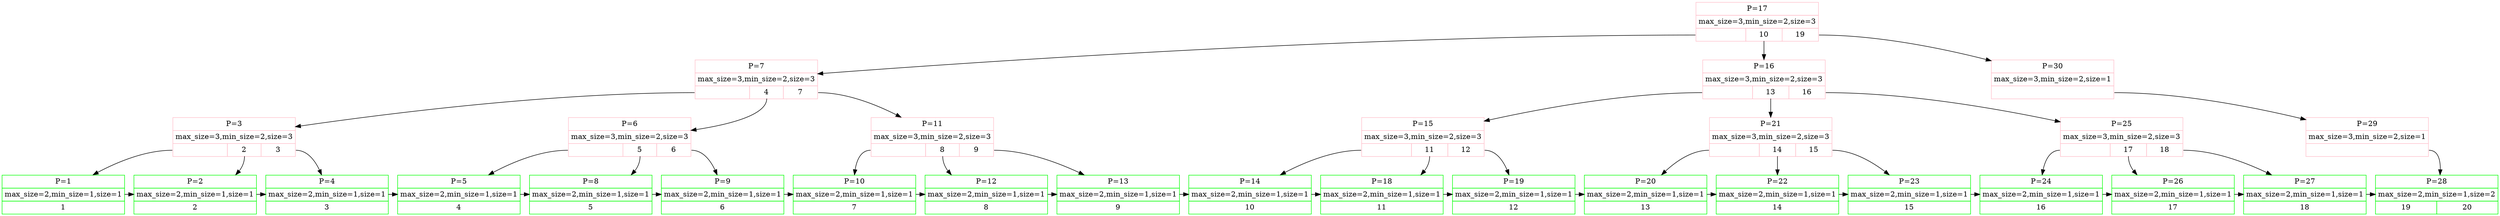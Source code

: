 digraph G {
INT_17[shape=plain color=pink label=<<TABLE BORDER="0" CELLBORDER="1" CELLSPACING="0" CELLPADDING="4">
<TR><TD COLSPAN="3">P=17</TD></TR>
<TR><TD COLSPAN="3">max_size=3,min_size=2,size=3</TD></TR>
<TR><TD PORT="p7"> </TD>
<TD PORT="p16">10</TD>
<TD PORT="p30">19</TD>
</TR></TABLE>>];
INT_7[shape=plain color=pink label=<<TABLE BORDER="0" CELLBORDER="1" CELLSPACING="0" CELLPADDING="4">
<TR><TD COLSPAN="3">P=7</TD></TR>
<TR><TD COLSPAN="3">max_size=3,min_size=2,size=3</TD></TR>
<TR><TD PORT="p3"> </TD>
<TD PORT="p6">4</TD>
<TD PORT="p11">7</TD>
</TR></TABLE>>];
INT_17:p7 -> INT_7;
INT_3[shape=plain color=pink label=<<TABLE BORDER="0" CELLBORDER="1" CELLSPACING="0" CELLPADDING="4">
<TR><TD COLSPAN="3">P=3</TD></TR>
<TR><TD COLSPAN="3">max_size=3,min_size=2,size=3</TD></TR>
<TR><TD PORT="p1"> </TD>
<TD PORT="p2">2</TD>
<TD PORT="p4">3</TD>
</TR></TABLE>>];
INT_7:p3 -> INT_3;
LEAF_1[shape=plain color=green label=<<TABLE BORDER="0" CELLBORDER="1" CELLSPACING="0" CELLPADDING="4">
<TR><TD COLSPAN="1">P=1</TD></TR>
<TR><TD COLSPAN="1">max_size=2,min_size=1,size=1</TD></TR>
<TR><TD>1</TD>
</TR></TABLE>>];
LEAF_1 -> LEAF_2;
{rank=same LEAF_1 LEAF_2};
INT_3:p1 -> LEAF_1;
LEAF_2[shape=plain color=green label=<<TABLE BORDER="0" CELLBORDER="1" CELLSPACING="0" CELLPADDING="4">
<TR><TD COLSPAN="1">P=2</TD></TR>
<TR><TD COLSPAN="1">max_size=2,min_size=1,size=1</TD></TR>
<TR><TD>2</TD>
</TR></TABLE>>];
LEAF_2 -> LEAF_4;
{rank=same LEAF_2 LEAF_4};
INT_3:p2 -> LEAF_2;
LEAF_4[shape=plain color=green label=<<TABLE BORDER="0" CELLBORDER="1" CELLSPACING="0" CELLPADDING="4">
<TR><TD COLSPAN="1">P=4</TD></TR>
<TR><TD COLSPAN="1">max_size=2,min_size=1,size=1</TD></TR>
<TR><TD>3</TD>
</TR></TABLE>>];
LEAF_4 -> LEAF_5;
{rank=same LEAF_4 LEAF_5};
INT_3:p4 -> LEAF_4;
INT_6[shape=plain color=pink label=<<TABLE BORDER="0" CELLBORDER="1" CELLSPACING="0" CELLPADDING="4">
<TR><TD COLSPAN="3">P=6</TD></TR>
<TR><TD COLSPAN="3">max_size=3,min_size=2,size=3</TD></TR>
<TR><TD PORT="p5"> </TD>
<TD PORT="p8">5</TD>
<TD PORT="p9">6</TD>
</TR></TABLE>>];
INT_7:p6 -> INT_6;
LEAF_5[shape=plain color=green label=<<TABLE BORDER="0" CELLBORDER="1" CELLSPACING="0" CELLPADDING="4">
<TR><TD COLSPAN="1">P=5</TD></TR>
<TR><TD COLSPAN="1">max_size=2,min_size=1,size=1</TD></TR>
<TR><TD>4</TD>
</TR></TABLE>>];
LEAF_5 -> LEAF_8;
{rank=same LEAF_5 LEAF_8};
INT_6:p5 -> LEAF_5;
LEAF_8[shape=plain color=green label=<<TABLE BORDER="0" CELLBORDER="1" CELLSPACING="0" CELLPADDING="4">
<TR><TD COLSPAN="1">P=8</TD></TR>
<TR><TD COLSPAN="1">max_size=2,min_size=1,size=1</TD></TR>
<TR><TD>5</TD>
</TR></TABLE>>];
LEAF_8 -> LEAF_9;
{rank=same LEAF_8 LEAF_9};
INT_6:p8 -> LEAF_8;
LEAF_9[shape=plain color=green label=<<TABLE BORDER="0" CELLBORDER="1" CELLSPACING="0" CELLPADDING="4">
<TR><TD COLSPAN="1">P=9</TD></TR>
<TR><TD COLSPAN="1">max_size=2,min_size=1,size=1</TD></TR>
<TR><TD>6</TD>
</TR></TABLE>>];
LEAF_9 -> LEAF_10;
{rank=same LEAF_9 LEAF_10};
INT_6:p9 -> LEAF_9;
{rank=same INT_3 INT_6};
INT_11[shape=plain color=pink label=<<TABLE BORDER="0" CELLBORDER="1" CELLSPACING="0" CELLPADDING="4">
<TR><TD COLSPAN="3">P=11</TD></TR>
<TR><TD COLSPAN="3">max_size=3,min_size=2,size=3</TD></TR>
<TR><TD PORT="p10"> </TD>
<TD PORT="p12">8</TD>
<TD PORT="p13">9</TD>
</TR></TABLE>>];
INT_7:p11 -> INT_11;
LEAF_10[shape=plain color=green label=<<TABLE BORDER="0" CELLBORDER="1" CELLSPACING="0" CELLPADDING="4">
<TR><TD COLSPAN="1">P=10</TD></TR>
<TR><TD COLSPAN="1">max_size=2,min_size=1,size=1</TD></TR>
<TR><TD>7</TD>
</TR></TABLE>>];
LEAF_10 -> LEAF_12;
{rank=same LEAF_10 LEAF_12};
INT_11:p10 -> LEAF_10;
LEAF_12[shape=plain color=green label=<<TABLE BORDER="0" CELLBORDER="1" CELLSPACING="0" CELLPADDING="4">
<TR><TD COLSPAN="1">P=12</TD></TR>
<TR><TD COLSPAN="1">max_size=2,min_size=1,size=1</TD></TR>
<TR><TD>8</TD>
</TR></TABLE>>];
LEAF_12 -> LEAF_13;
{rank=same LEAF_12 LEAF_13};
INT_11:p12 -> LEAF_12;
LEAF_13[shape=plain color=green label=<<TABLE BORDER="0" CELLBORDER="1" CELLSPACING="0" CELLPADDING="4">
<TR><TD COLSPAN="1">P=13</TD></TR>
<TR><TD COLSPAN="1">max_size=2,min_size=1,size=1</TD></TR>
<TR><TD>9</TD>
</TR></TABLE>>];
LEAF_13 -> LEAF_14;
{rank=same LEAF_13 LEAF_14};
INT_11:p13 -> LEAF_13;
{rank=same INT_6 INT_11};
INT_16[shape=plain color=pink label=<<TABLE BORDER="0" CELLBORDER="1" CELLSPACING="0" CELLPADDING="4">
<TR><TD COLSPAN="3">P=16</TD></TR>
<TR><TD COLSPAN="3">max_size=3,min_size=2,size=3</TD></TR>
<TR><TD PORT="p15"> </TD>
<TD PORT="p21">13</TD>
<TD PORT="p25">16</TD>
</TR></TABLE>>];
INT_17:p16 -> INT_16;
INT_15[shape=plain color=pink label=<<TABLE BORDER="0" CELLBORDER="1" CELLSPACING="0" CELLPADDING="4">
<TR><TD COLSPAN="3">P=15</TD></TR>
<TR><TD COLSPAN="3">max_size=3,min_size=2,size=3</TD></TR>
<TR><TD PORT="p14"> </TD>
<TD PORT="p18">11</TD>
<TD PORT="p19">12</TD>
</TR></TABLE>>];
INT_16:p15 -> INT_15;
LEAF_14[shape=plain color=green label=<<TABLE BORDER="0" CELLBORDER="1" CELLSPACING="0" CELLPADDING="4">
<TR><TD COLSPAN="1">P=14</TD></TR>
<TR><TD COLSPAN="1">max_size=2,min_size=1,size=1</TD></TR>
<TR><TD>10</TD>
</TR></TABLE>>];
LEAF_14 -> LEAF_18;
{rank=same LEAF_14 LEAF_18};
INT_15:p14 -> LEAF_14;
LEAF_18[shape=plain color=green label=<<TABLE BORDER="0" CELLBORDER="1" CELLSPACING="0" CELLPADDING="4">
<TR><TD COLSPAN="1">P=18</TD></TR>
<TR><TD COLSPAN="1">max_size=2,min_size=1,size=1</TD></TR>
<TR><TD>11</TD>
</TR></TABLE>>];
LEAF_18 -> LEAF_19;
{rank=same LEAF_18 LEAF_19};
INT_15:p18 -> LEAF_18;
LEAF_19[shape=plain color=green label=<<TABLE BORDER="0" CELLBORDER="1" CELLSPACING="0" CELLPADDING="4">
<TR><TD COLSPAN="1">P=19</TD></TR>
<TR><TD COLSPAN="1">max_size=2,min_size=1,size=1</TD></TR>
<TR><TD>12</TD>
</TR></TABLE>>];
LEAF_19 -> LEAF_20;
{rank=same LEAF_19 LEAF_20};
INT_15:p19 -> LEAF_19;
INT_21[shape=plain color=pink label=<<TABLE BORDER="0" CELLBORDER="1" CELLSPACING="0" CELLPADDING="4">
<TR><TD COLSPAN="3">P=21</TD></TR>
<TR><TD COLSPAN="3">max_size=3,min_size=2,size=3</TD></TR>
<TR><TD PORT="p20"> </TD>
<TD PORT="p22">14</TD>
<TD PORT="p23">15</TD>
</TR></TABLE>>];
INT_16:p21 -> INT_21;
LEAF_20[shape=plain color=green label=<<TABLE BORDER="0" CELLBORDER="1" CELLSPACING="0" CELLPADDING="4">
<TR><TD COLSPAN="1">P=20</TD></TR>
<TR><TD COLSPAN="1">max_size=2,min_size=1,size=1</TD></TR>
<TR><TD>13</TD>
</TR></TABLE>>];
LEAF_20 -> LEAF_22;
{rank=same LEAF_20 LEAF_22};
INT_21:p20 -> LEAF_20;
LEAF_22[shape=plain color=green label=<<TABLE BORDER="0" CELLBORDER="1" CELLSPACING="0" CELLPADDING="4">
<TR><TD COLSPAN="1">P=22</TD></TR>
<TR><TD COLSPAN="1">max_size=2,min_size=1,size=1</TD></TR>
<TR><TD>14</TD>
</TR></TABLE>>];
LEAF_22 -> LEAF_23;
{rank=same LEAF_22 LEAF_23};
INT_21:p22 -> LEAF_22;
LEAF_23[shape=plain color=green label=<<TABLE BORDER="0" CELLBORDER="1" CELLSPACING="0" CELLPADDING="4">
<TR><TD COLSPAN="1">P=23</TD></TR>
<TR><TD COLSPAN="1">max_size=2,min_size=1,size=1</TD></TR>
<TR><TD>15</TD>
</TR></TABLE>>];
LEAF_23 -> LEAF_24;
{rank=same LEAF_23 LEAF_24};
INT_21:p23 -> LEAF_23;
{rank=same INT_15 INT_21};
INT_25[shape=plain color=pink label=<<TABLE BORDER="0" CELLBORDER="1" CELLSPACING="0" CELLPADDING="4">
<TR><TD COLSPAN="3">P=25</TD></TR>
<TR><TD COLSPAN="3">max_size=3,min_size=2,size=3</TD></TR>
<TR><TD PORT="p24"> </TD>
<TD PORT="p26">17</TD>
<TD PORT="p27">18</TD>
</TR></TABLE>>];
INT_16:p25 -> INT_25;
LEAF_24[shape=plain color=green label=<<TABLE BORDER="0" CELLBORDER="1" CELLSPACING="0" CELLPADDING="4">
<TR><TD COLSPAN="1">P=24</TD></TR>
<TR><TD COLSPAN="1">max_size=2,min_size=1,size=1</TD></TR>
<TR><TD>16</TD>
</TR></TABLE>>];
LEAF_24 -> LEAF_26;
{rank=same LEAF_24 LEAF_26};
INT_25:p24 -> LEAF_24;
LEAF_26[shape=plain color=green label=<<TABLE BORDER="0" CELLBORDER="1" CELLSPACING="0" CELLPADDING="4">
<TR><TD COLSPAN="1">P=26</TD></TR>
<TR><TD COLSPAN="1">max_size=2,min_size=1,size=1</TD></TR>
<TR><TD>17</TD>
</TR></TABLE>>];
LEAF_26 -> LEAF_27;
{rank=same LEAF_26 LEAF_27};
INT_25:p26 -> LEAF_26;
LEAF_27[shape=plain color=green label=<<TABLE BORDER="0" CELLBORDER="1" CELLSPACING="0" CELLPADDING="4">
<TR><TD COLSPAN="1">P=27</TD></TR>
<TR><TD COLSPAN="1">max_size=2,min_size=1,size=1</TD></TR>
<TR><TD>18</TD>
</TR></TABLE>>];
LEAF_27 -> LEAF_28;
{rank=same LEAF_27 LEAF_28};
INT_25:p27 -> LEAF_27;
{rank=same INT_21 INT_25};
{rank=same INT_7 INT_16};
INT_30[shape=plain color=pink label=<<TABLE BORDER="0" CELLBORDER="1" CELLSPACING="0" CELLPADDING="4">
<TR><TD COLSPAN="1">P=30</TD></TR>
<TR><TD COLSPAN="1">max_size=3,min_size=2,size=1</TD></TR>
<TR><TD PORT="p29"> </TD>
</TR></TABLE>>];
INT_17:p30 -> INT_30;
INT_29[shape=plain color=pink label=<<TABLE BORDER="0" CELLBORDER="1" CELLSPACING="0" CELLPADDING="4">
<TR><TD COLSPAN="1">P=29</TD></TR>
<TR><TD COLSPAN="1">max_size=3,min_size=2,size=1</TD></TR>
<TR><TD PORT="p28"> </TD>
</TR></TABLE>>];
INT_30:p29 -> INT_29;
LEAF_28[shape=plain color=green label=<<TABLE BORDER="0" CELLBORDER="1" CELLSPACING="0" CELLPADDING="4">
<TR><TD COLSPAN="2">P=28</TD></TR>
<TR><TD COLSPAN="2">max_size=2,min_size=1,size=2</TD></TR>
<TR><TD>19</TD>
<TD>20</TD>
</TR></TABLE>>];
INT_29:p28 -> LEAF_28;
{rank=same INT_16 INT_30};
}
